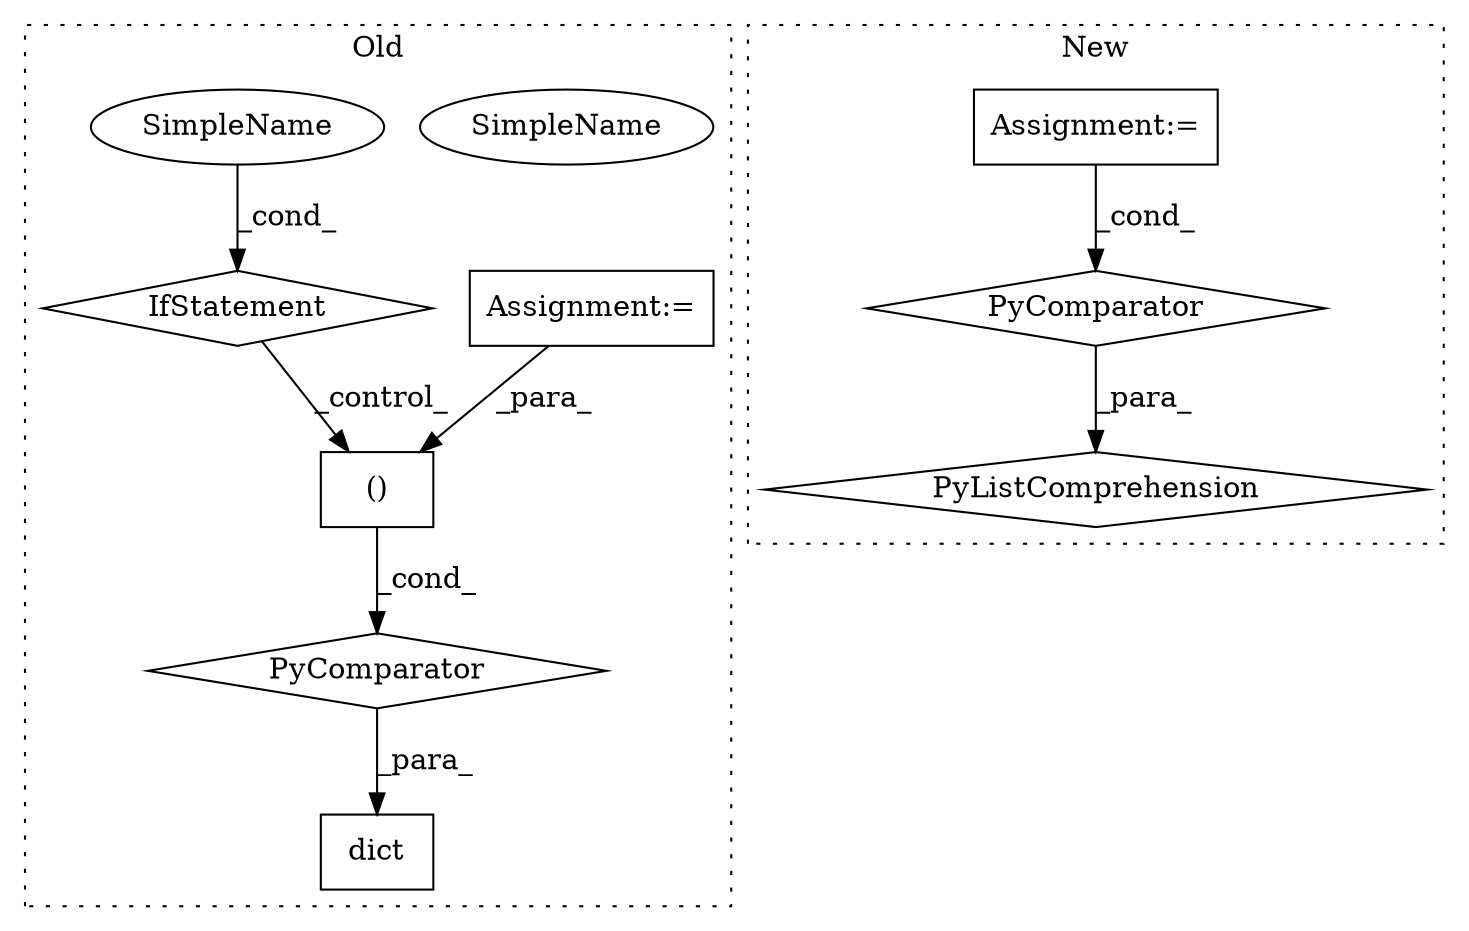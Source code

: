 digraph G {
subgraph cluster0 {
1 [label="dict" a="32" s="699,871" l="21,-10" shape="box"];
3 [label="()" a="106" s="720" l="28" shape="box"];
4 [label="IfStatement" a="25" s="807" l="51" shape="diamond"];
5 [label="PyComparator" a="113" s="807" l="51" shape="diamond"];
7 [label="SimpleName" a="42" s="853" l="5" shape="ellipse"];
8 [label="Assignment:=" a="7" s="807" l="51" shape="box"];
10 [label="SimpleName" a="42" s="853" l="5" shape="ellipse"];
label = "Old";
style="dotted";
}
subgraph cluster1 {
2 [label="PyComparator" a="113" s="544" l="64" shape="diamond"];
6 [label="PyListComprehension" a="109" s="471" l="145" shape="diamond"];
9 [label="Assignment:=" a="7" s="544" l="64" shape="box"];
label = "New";
style="dotted";
}
2 -> 6 [label="_para_"];
3 -> 5 [label="_cond_"];
4 -> 3 [label="_control_"];
5 -> 1 [label="_para_"];
8 -> 3 [label="_para_"];
9 -> 2 [label="_cond_"];
10 -> 4 [label="_cond_"];
}